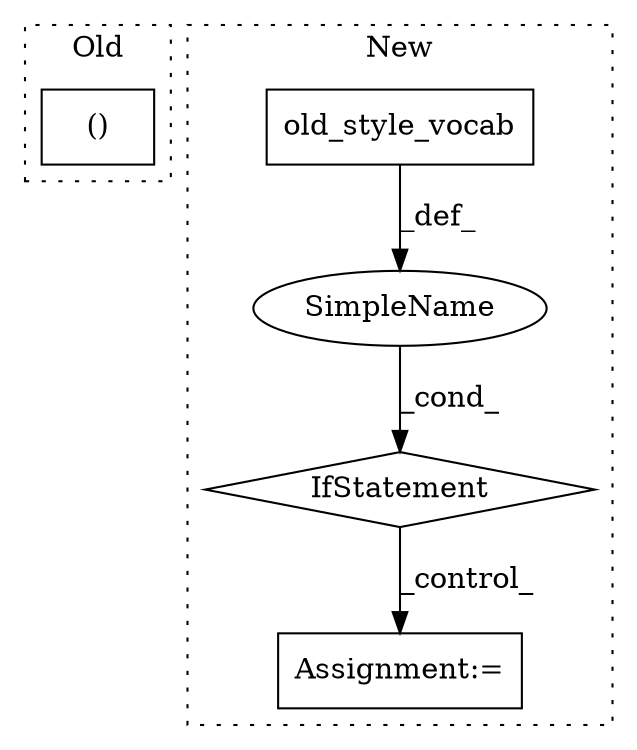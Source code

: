 digraph G {
subgraph cluster0 {
1 [label="()" a="106" s="408" l="31" shape="box"];
label = "Old";
style="dotted";
}
subgraph cluster1 {
2 [label="old_style_vocab" a="32" s="421,443" l="16,1" shape="box"];
3 [label="IfStatement" a="25" s="417,444" l="4,2" shape="diamond"];
4 [label="SimpleName" a="42" s="" l="" shape="ellipse"];
5 [label="Assignment:=" a="7" s="463" l="1" shape="box"];
label = "New";
style="dotted";
}
2 -> 4 [label="_def_"];
3 -> 5 [label="_control_"];
4 -> 3 [label="_cond_"];
}